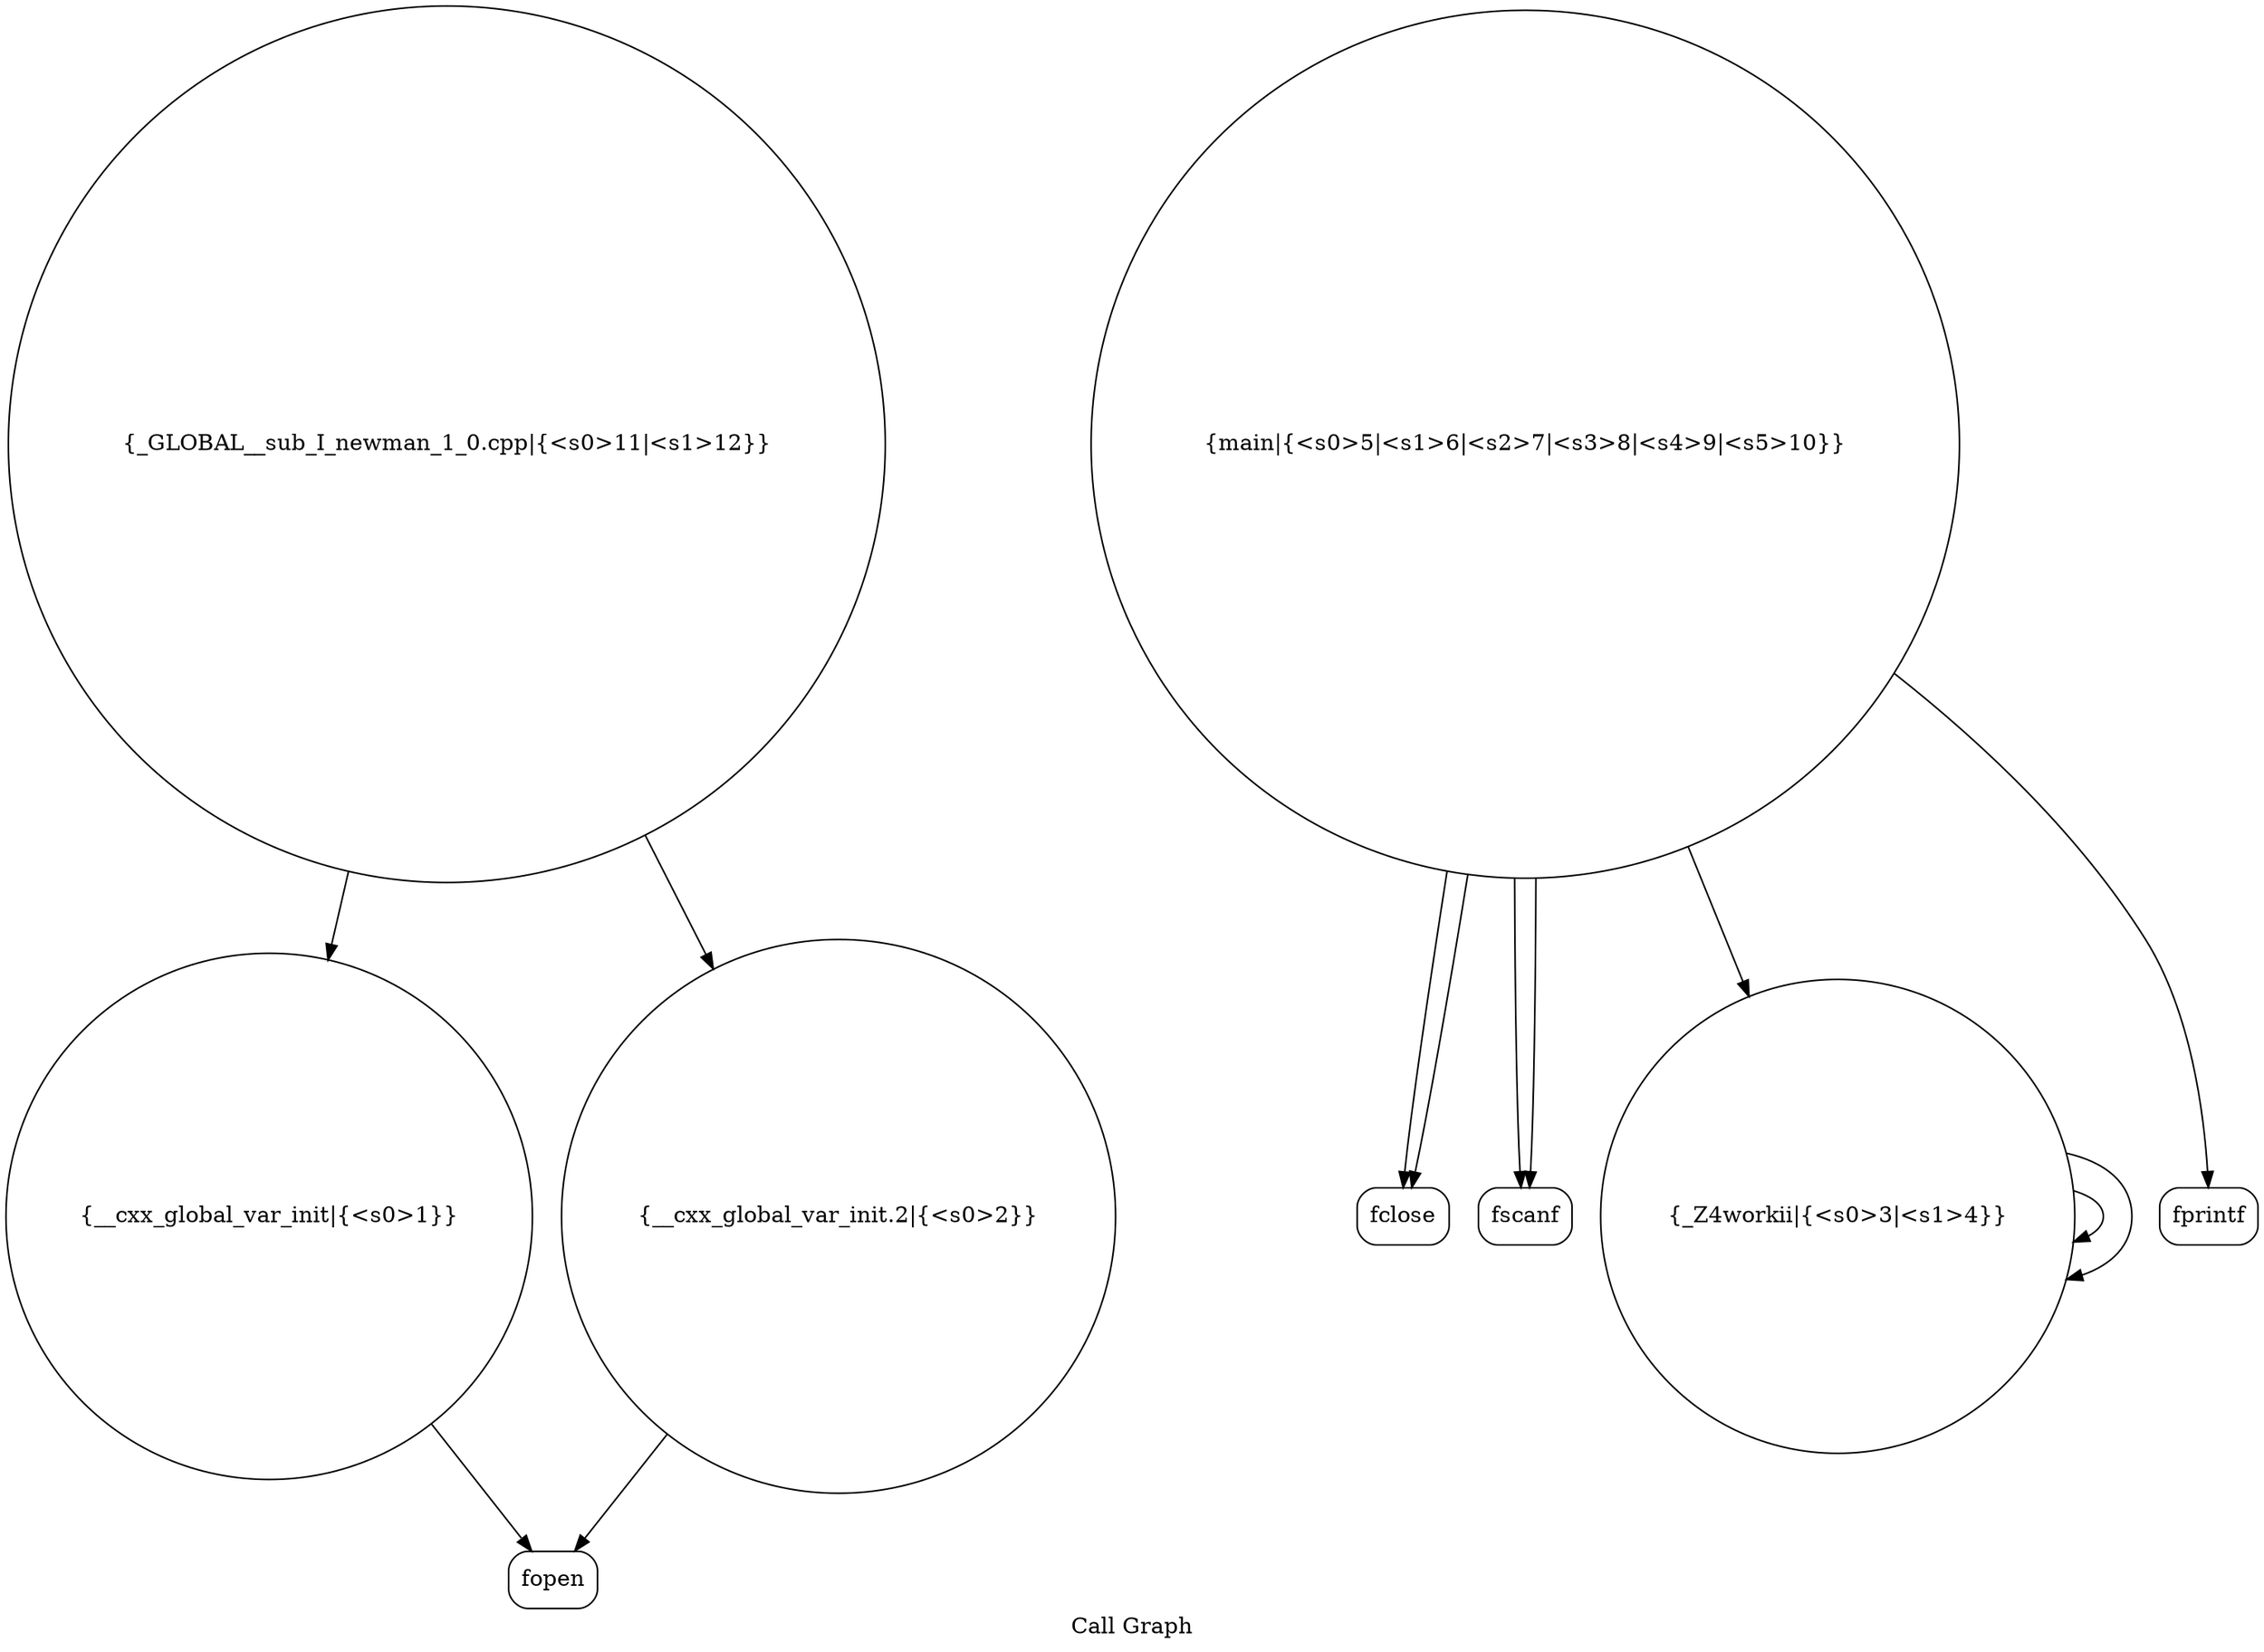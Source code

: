 digraph "Call Graph" {
	label="Call Graph";

	Node0x55809a0000e0 [shape=record,shape=circle,label="{__cxx_global_var_init|{<s0>1}}"];
	Node0x55809a0000e0:s0 -> Node0x55809a000570[color=black];
	Node0x55809a000870 [shape=record,shape=Mrecord,label="{fclose}"];
	Node0x55809a0005f0 [shape=record,shape=circle,label="{__cxx_global_var_init.2|{<s0>2}}"];
	Node0x55809a0005f0:s0 -> Node0x55809a000570[color=black];
	Node0x55809a0006f0 [shape=record,shape=circle,label="{main|{<s0>5|<s1>6|<s2>7|<s3>8|<s4>9|<s5>10}}"];
	Node0x55809a0006f0:s0 -> Node0x55809a000770[color=black];
	Node0x55809a0006f0:s1 -> Node0x55809a000770[color=black];
	Node0x55809a0006f0:s2 -> Node0x55809a000670[color=black];
	Node0x55809a0006f0:s3 -> Node0x55809a0007f0[color=black];
	Node0x55809a0006f0:s4 -> Node0x55809a000870[color=black];
	Node0x55809a0006f0:s5 -> Node0x55809a000870[color=black];
	Node0x55809a0007f0 [shape=record,shape=Mrecord,label="{fprintf}"];
	Node0x55809a000570 [shape=record,shape=Mrecord,label="{fopen}"];
	Node0x55809a0008f0 [shape=record,shape=circle,label="{_GLOBAL__sub_I_newman_1_0.cpp|{<s0>11|<s1>12}}"];
	Node0x55809a0008f0:s0 -> Node0x55809a0000e0[color=black];
	Node0x55809a0008f0:s1 -> Node0x55809a0005f0[color=black];
	Node0x55809a000670 [shape=record,shape=circle,label="{_Z4workii|{<s0>3|<s1>4}}"];
	Node0x55809a000670:s0 -> Node0x55809a000670[color=black];
	Node0x55809a000670:s1 -> Node0x55809a000670[color=black];
	Node0x55809a000770 [shape=record,shape=Mrecord,label="{fscanf}"];
}
